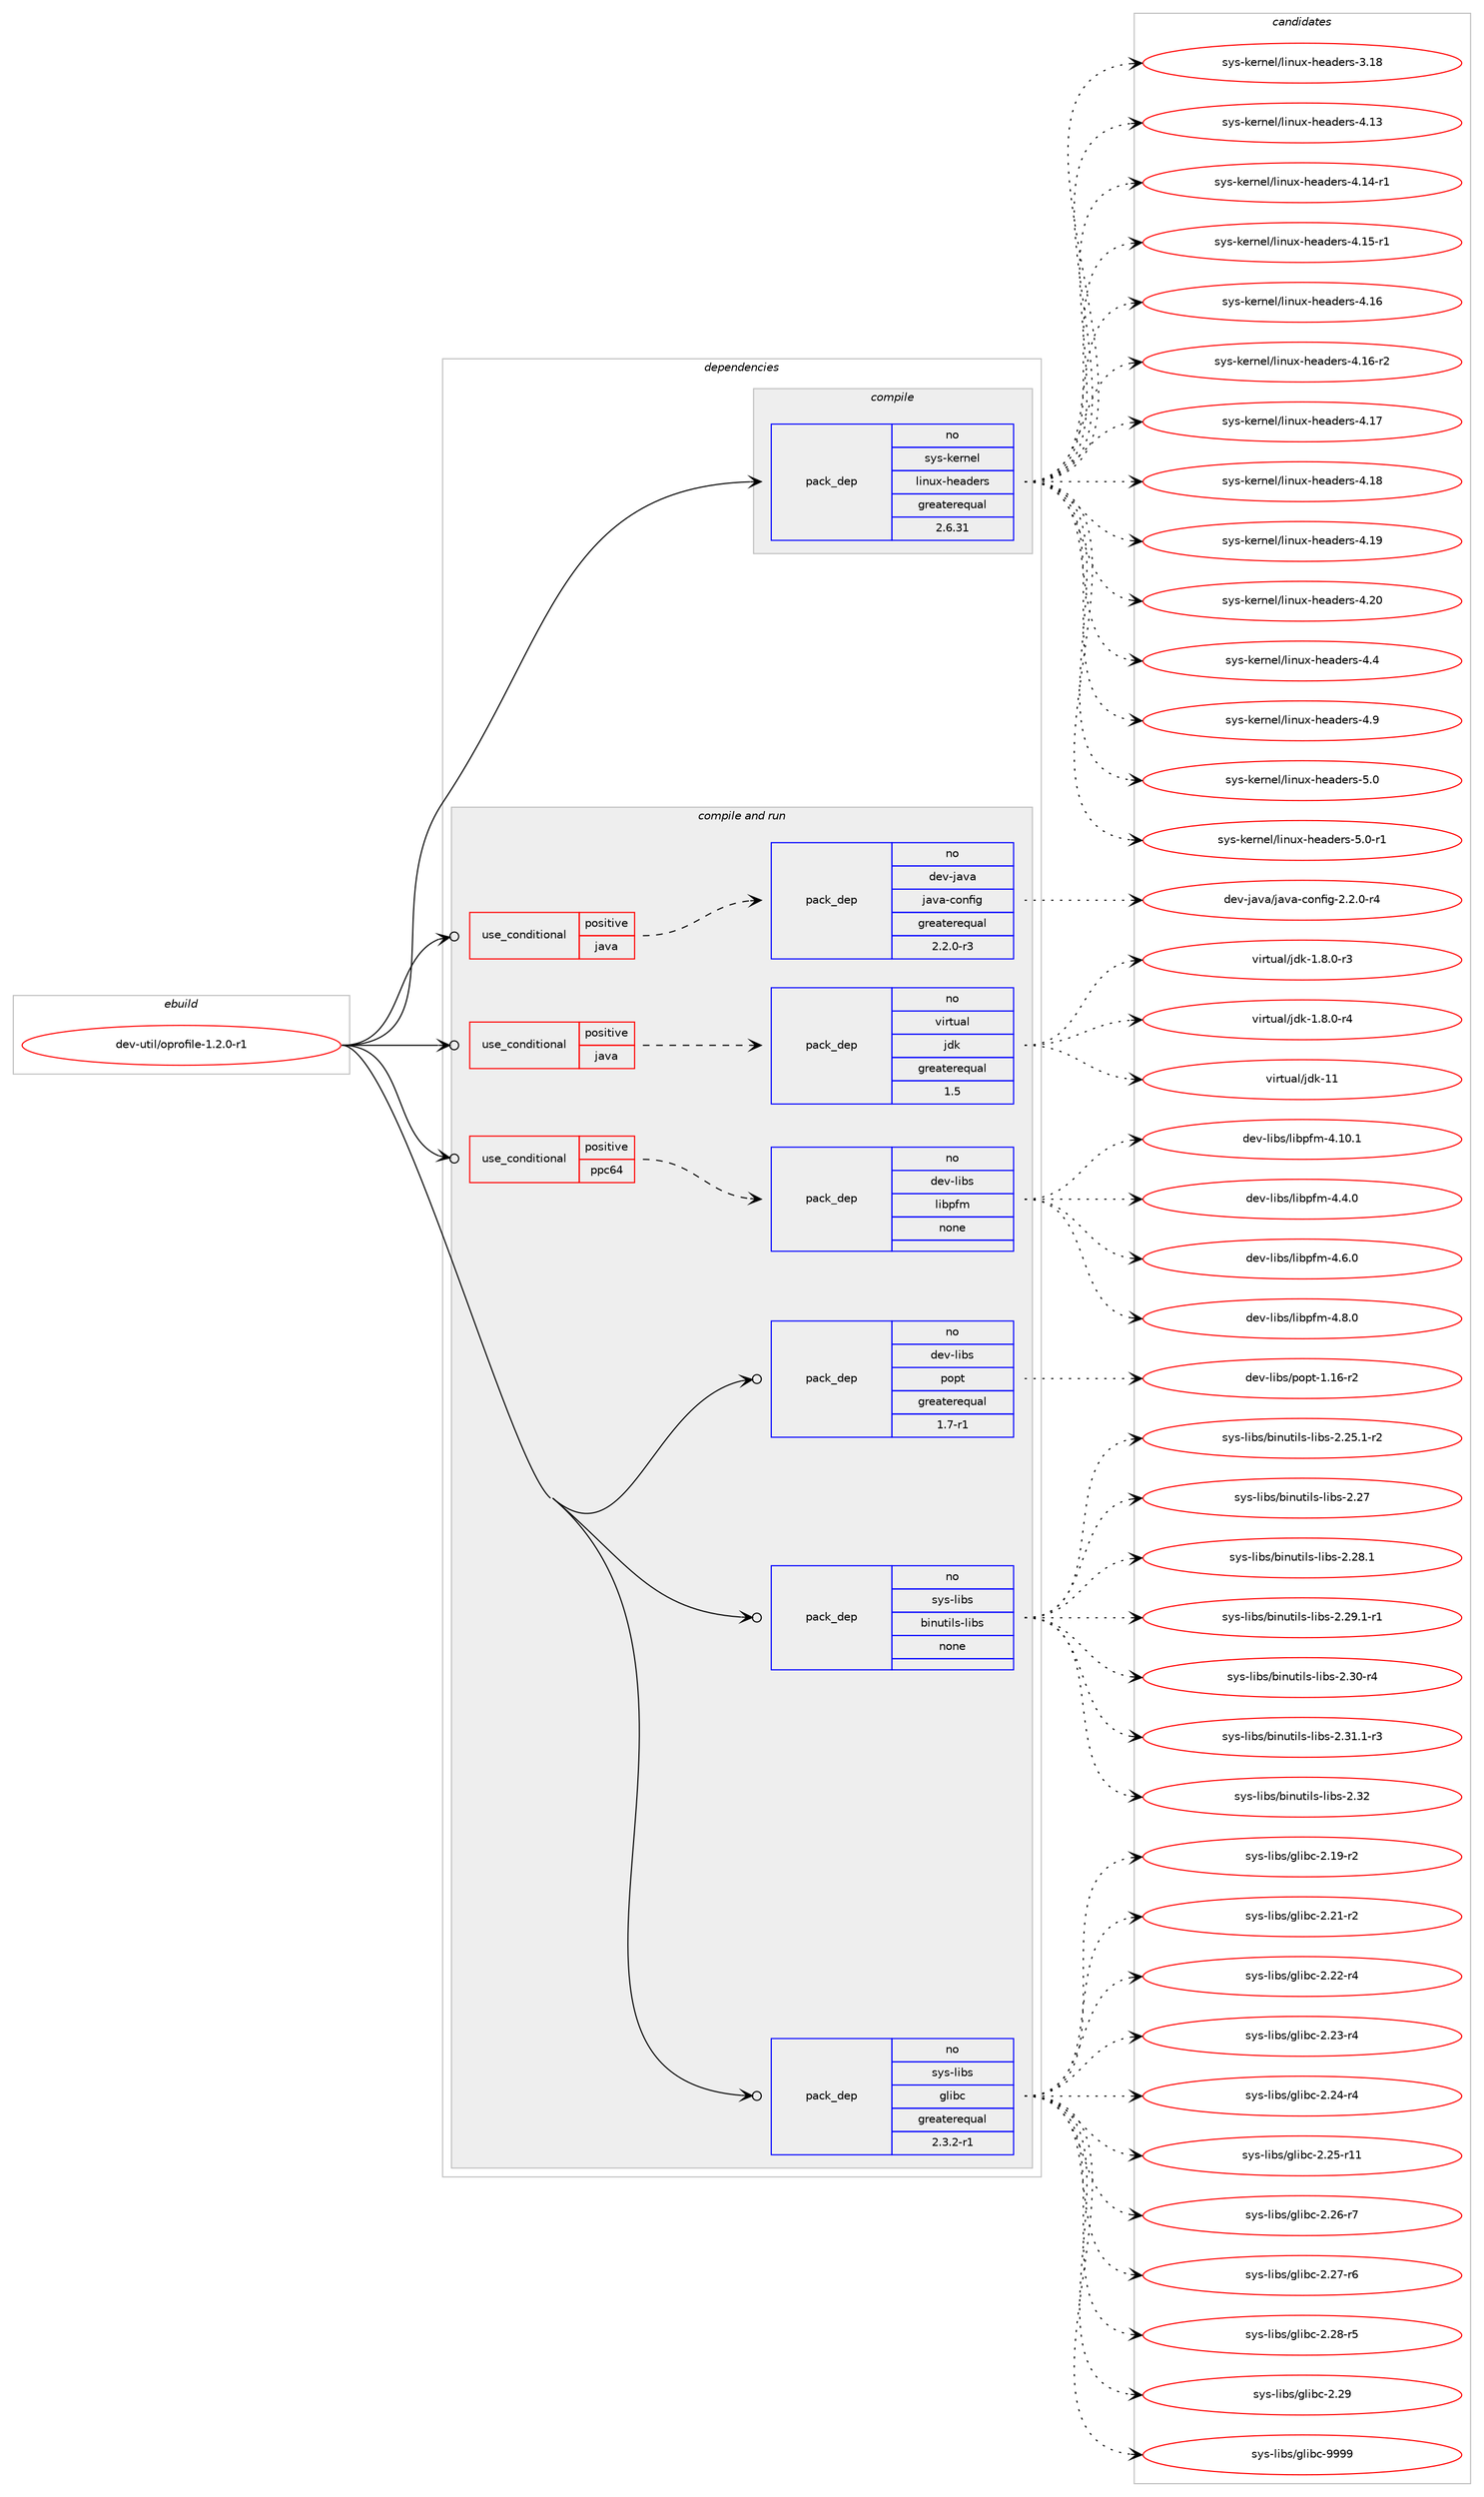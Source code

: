 digraph prolog {

# *************
# Graph options
# *************

newrank=true;
concentrate=true;
compound=true;
graph [rankdir=LR,fontname=Helvetica,fontsize=10,ranksep=1.5];#, ranksep=2.5, nodesep=0.2];
edge  [arrowhead=vee];
node  [fontname=Helvetica,fontsize=10];

# **********
# The ebuild
# **********

subgraph cluster_leftcol {
color=gray;
rank=same;
label=<<i>ebuild</i>>;
id [label="dev-util/oprofile-1.2.0-r1", color=red, width=4, href="../dev-util/oprofile-1.2.0-r1.svg"];
}

# ****************
# The dependencies
# ****************

subgraph cluster_midcol {
color=gray;
label=<<i>dependencies</i>>;
subgraph cluster_compile {
fillcolor="#eeeeee";
style=filled;
label=<<i>compile</i>>;
subgraph pack1099511 {
dependency1548041 [label=<<TABLE BORDER="0" CELLBORDER="1" CELLSPACING="0" CELLPADDING="4" WIDTH="220"><TR><TD ROWSPAN="6" CELLPADDING="30">pack_dep</TD></TR><TR><TD WIDTH="110">no</TD></TR><TR><TD>sys-kernel</TD></TR><TR><TD>linux-headers</TD></TR><TR><TD>greaterequal</TD></TR><TR><TD>2.6.31</TD></TR></TABLE>>, shape=none, color=blue];
}
id:e -> dependency1548041:w [weight=20,style="solid",arrowhead="vee"];
}
subgraph cluster_compileandrun {
fillcolor="#eeeeee";
style=filled;
label=<<i>compile and run</i>>;
subgraph cond424835 {
dependency1548042 [label=<<TABLE BORDER="0" CELLBORDER="1" CELLSPACING="0" CELLPADDING="4"><TR><TD ROWSPAN="3" CELLPADDING="10">use_conditional</TD></TR><TR><TD>positive</TD></TR><TR><TD>java</TD></TR></TABLE>>, shape=none, color=red];
subgraph pack1099512 {
dependency1548043 [label=<<TABLE BORDER="0" CELLBORDER="1" CELLSPACING="0" CELLPADDING="4" WIDTH="220"><TR><TD ROWSPAN="6" CELLPADDING="30">pack_dep</TD></TR><TR><TD WIDTH="110">no</TD></TR><TR><TD>dev-java</TD></TR><TR><TD>java-config</TD></TR><TR><TD>greaterequal</TD></TR><TR><TD>2.2.0-r3</TD></TR></TABLE>>, shape=none, color=blue];
}
dependency1548042:e -> dependency1548043:w [weight=20,style="dashed",arrowhead="vee"];
}
id:e -> dependency1548042:w [weight=20,style="solid",arrowhead="odotvee"];
subgraph cond424836 {
dependency1548044 [label=<<TABLE BORDER="0" CELLBORDER="1" CELLSPACING="0" CELLPADDING="4"><TR><TD ROWSPAN="3" CELLPADDING="10">use_conditional</TD></TR><TR><TD>positive</TD></TR><TR><TD>java</TD></TR></TABLE>>, shape=none, color=red];
subgraph pack1099513 {
dependency1548045 [label=<<TABLE BORDER="0" CELLBORDER="1" CELLSPACING="0" CELLPADDING="4" WIDTH="220"><TR><TD ROWSPAN="6" CELLPADDING="30">pack_dep</TD></TR><TR><TD WIDTH="110">no</TD></TR><TR><TD>virtual</TD></TR><TR><TD>jdk</TD></TR><TR><TD>greaterequal</TD></TR><TR><TD>1.5</TD></TR></TABLE>>, shape=none, color=blue];
}
dependency1548044:e -> dependency1548045:w [weight=20,style="dashed",arrowhead="vee"];
}
id:e -> dependency1548044:w [weight=20,style="solid",arrowhead="odotvee"];
subgraph cond424837 {
dependency1548046 [label=<<TABLE BORDER="0" CELLBORDER="1" CELLSPACING="0" CELLPADDING="4"><TR><TD ROWSPAN="3" CELLPADDING="10">use_conditional</TD></TR><TR><TD>positive</TD></TR><TR><TD>ppc64</TD></TR></TABLE>>, shape=none, color=red];
subgraph pack1099514 {
dependency1548047 [label=<<TABLE BORDER="0" CELLBORDER="1" CELLSPACING="0" CELLPADDING="4" WIDTH="220"><TR><TD ROWSPAN="6" CELLPADDING="30">pack_dep</TD></TR><TR><TD WIDTH="110">no</TD></TR><TR><TD>dev-libs</TD></TR><TR><TD>libpfm</TD></TR><TR><TD>none</TD></TR><TR><TD></TD></TR></TABLE>>, shape=none, color=blue];
}
dependency1548046:e -> dependency1548047:w [weight=20,style="dashed",arrowhead="vee"];
}
id:e -> dependency1548046:w [weight=20,style="solid",arrowhead="odotvee"];
subgraph pack1099515 {
dependency1548048 [label=<<TABLE BORDER="0" CELLBORDER="1" CELLSPACING="0" CELLPADDING="4" WIDTH="220"><TR><TD ROWSPAN="6" CELLPADDING="30">pack_dep</TD></TR><TR><TD WIDTH="110">no</TD></TR><TR><TD>dev-libs</TD></TR><TR><TD>popt</TD></TR><TR><TD>greaterequal</TD></TR><TR><TD>1.7-r1</TD></TR></TABLE>>, shape=none, color=blue];
}
id:e -> dependency1548048:w [weight=20,style="solid",arrowhead="odotvee"];
subgraph pack1099516 {
dependency1548049 [label=<<TABLE BORDER="0" CELLBORDER="1" CELLSPACING="0" CELLPADDING="4" WIDTH="220"><TR><TD ROWSPAN="6" CELLPADDING="30">pack_dep</TD></TR><TR><TD WIDTH="110">no</TD></TR><TR><TD>sys-libs</TD></TR><TR><TD>binutils-libs</TD></TR><TR><TD>none</TD></TR><TR><TD></TD></TR></TABLE>>, shape=none, color=blue];
}
id:e -> dependency1548049:w [weight=20,style="solid",arrowhead="odotvee"];
subgraph pack1099517 {
dependency1548050 [label=<<TABLE BORDER="0" CELLBORDER="1" CELLSPACING="0" CELLPADDING="4" WIDTH="220"><TR><TD ROWSPAN="6" CELLPADDING="30">pack_dep</TD></TR><TR><TD WIDTH="110">no</TD></TR><TR><TD>sys-libs</TD></TR><TR><TD>glibc</TD></TR><TR><TD>greaterequal</TD></TR><TR><TD>2.3.2-r1</TD></TR></TABLE>>, shape=none, color=blue];
}
id:e -> dependency1548050:w [weight=20,style="solid",arrowhead="odotvee"];
}
subgraph cluster_run {
fillcolor="#eeeeee";
style=filled;
label=<<i>run</i>>;
}
}

# **************
# The candidates
# **************

subgraph cluster_choices {
rank=same;
color=gray;
label=<<i>candidates</i>>;

subgraph choice1099511 {
color=black;
nodesep=1;
choice115121115451071011141101011084710810511011712045104101971001011141154551464956 [label="sys-kernel/linux-headers-3.18", color=red, width=4,href="../sys-kernel/linux-headers-3.18.svg"];
choice115121115451071011141101011084710810511011712045104101971001011141154552464951 [label="sys-kernel/linux-headers-4.13", color=red, width=4,href="../sys-kernel/linux-headers-4.13.svg"];
choice1151211154510710111411010110847108105110117120451041019710010111411545524649524511449 [label="sys-kernel/linux-headers-4.14-r1", color=red, width=4,href="../sys-kernel/linux-headers-4.14-r1.svg"];
choice1151211154510710111411010110847108105110117120451041019710010111411545524649534511449 [label="sys-kernel/linux-headers-4.15-r1", color=red, width=4,href="../sys-kernel/linux-headers-4.15-r1.svg"];
choice115121115451071011141101011084710810511011712045104101971001011141154552464954 [label="sys-kernel/linux-headers-4.16", color=red, width=4,href="../sys-kernel/linux-headers-4.16.svg"];
choice1151211154510710111411010110847108105110117120451041019710010111411545524649544511450 [label="sys-kernel/linux-headers-4.16-r2", color=red, width=4,href="../sys-kernel/linux-headers-4.16-r2.svg"];
choice115121115451071011141101011084710810511011712045104101971001011141154552464955 [label="sys-kernel/linux-headers-4.17", color=red, width=4,href="../sys-kernel/linux-headers-4.17.svg"];
choice115121115451071011141101011084710810511011712045104101971001011141154552464956 [label="sys-kernel/linux-headers-4.18", color=red, width=4,href="../sys-kernel/linux-headers-4.18.svg"];
choice115121115451071011141101011084710810511011712045104101971001011141154552464957 [label="sys-kernel/linux-headers-4.19", color=red, width=4,href="../sys-kernel/linux-headers-4.19.svg"];
choice115121115451071011141101011084710810511011712045104101971001011141154552465048 [label="sys-kernel/linux-headers-4.20", color=red, width=4,href="../sys-kernel/linux-headers-4.20.svg"];
choice1151211154510710111411010110847108105110117120451041019710010111411545524652 [label="sys-kernel/linux-headers-4.4", color=red, width=4,href="../sys-kernel/linux-headers-4.4.svg"];
choice1151211154510710111411010110847108105110117120451041019710010111411545524657 [label="sys-kernel/linux-headers-4.9", color=red, width=4,href="../sys-kernel/linux-headers-4.9.svg"];
choice1151211154510710111411010110847108105110117120451041019710010111411545534648 [label="sys-kernel/linux-headers-5.0", color=red, width=4,href="../sys-kernel/linux-headers-5.0.svg"];
choice11512111545107101114110101108471081051101171204510410197100101114115455346484511449 [label="sys-kernel/linux-headers-5.0-r1", color=red, width=4,href="../sys-kernel/linux-headers-5.0-r1.svg"];
dependency1548041:e -> choice115121115451071011141101011084710810511011712045104101971001011141154551464956:w [style=dotted,weight="100"];
dependency1548041:e -> choice115121115451071011141101011084710810511011712045104101971001011141154552464951:w [style=dotted,weight="100"];
dependency1548041:e -> choice1151211154510710111411010110847108105110117120451041019710010111411545524649524511449:w [style=dotted,weight="100"];
dependency1548041:e -> choice1151211154510710111411010110847108105110117120451041019710010111411545524649534511449:w [style=dotted,weight="100"];
dependency1548041:e -> choice115121115451071011141101011084710810511011712045104101971001011141154552464954:w [style=dotted,weight="100"];
dependency1548041:e -> choice1151211154510710111411010110847108105110117120451041019710010111411545524649544511450:w [style=dotted,weight="100"];
dependency1548041:e -> choice115121115451071011141101011084710810511011712045104101971001011141154552464955:w [style=dotted,weight="100"];
dependency1548041:e -> choice115121115451071011141101011084710810511011712045104101971001011141154552464956:w [style=dotted,weight="100"];
dependency1548041:e -> choice115121115451071011141101011084710810511011712045104101971001011141154552464957:w [style=dotted,weight="100"];
dependency1548041:e -> choice115121115451071011141101011084710810511011712045104101971001011141154552465048:w [style=dotted,weight="100"];
dependency1548041:e -> choice1151211154510710111411010110847108105110117120451041019710010111411545524652:w [style=dotted,weight="100"];
dependency1548041:e -> choice1151211154510710111411010110847108105110117120451041019710010111411545524657:w [style=dotted,weight="100"];
dependency1548041:e -> choice1151211154510710111411010110847108105110117120451041019710010111411545534648:w [style=dotted,weight="100"];
dependency1548041:e -> choice11512111545107101114110101108471081051101171204510410197100101114115455346484511449:w [style=dotted,weight="100"];
}
subgraph choice1099512 {
color=black;
nodesep=1;
choice10010111845106971189747106971189745991111101021051034550465046484511452 [label="dev-java/java-config-2.2.0-r4", color=red, width=4,href="../dev-java/java-config-2.2.0-r4.svg"];
dependency1548043:e -> choice10010111845106971189747106971189745991111101021051034550465046484511452:w [style=dotted,weight="100"];
}
subgraph choice1099513 {
color=black;
nodesep=1;
choice11810511411611797108471061001074549465646484511451 [label="virtual/jdk-1.8.0-r3", color=red, width=4,href="../virtual/jdk-1.8.0-r3.svg"];
choice11810511411611797108471061001074549465646484511452 [label="virtual/jdk-1.8.0-r4", color=red, width=4,href="../virtual/jdk-1.8.0-r4.svg"];
choice1181051141161179710847106100107454949 [label="virtual/jdk-11", color=red, width=4,href="../virtual/jdk-11.svg"];
dependency1548045:e -> choice11810511411611797108471061001074549465646484511451:w [style=dotted,weight="100"];
dependency1548045:e -> choice11810511411611797108471061001074549465646484511452:w [style=dotted,weight="100"];
dependency1548045:e -> choice1181051141161179710847106100107454949:w [style=dotted,weight="100"];
}
subgraph choice1099514 {
color=black;
nodesep=1;
choice1001011184510810598115471081059811210210945524649484649 [label="dev-libs/libpfm-4.10.1", color=red, width=4,href="../dev-libs/libpfm-4.10.1.svg"];
choice10010111845108105981154710810598112102109455246524648 [label="dev-libs/libpfm-4.4.0", color=red, width=4,href="../dev-libs/libpfm-4.4.0.svg"];
choice10010111845108105981154710810598112102109455246544648 [label="dev-libs/libpfm-4.6.0", color=red, width=4,href="../dev-libs/libpfm-4.6.0.svg"];
choice10010111845108105981154710810598112102109455246564648 [label="dev-libs/libpfm-4.8.0", color=red, width=4,href="../dev-libs/libpfm-4.8.0.svg"];
dependency1548047:e -> choice1001011184510810598115471081059811210210945524649484649:w [style=dotted,weight="100"];
dependency1548047:e -> choice10010111845108105981154710810598112102109455246524648:w [style=dotted,weight="100"];
dependency1548047:e -> choice10010111845108105981154710810598112102109455246544648:w [style=dotted,weight="100"];
dependency1548047:e -> choice10010111845108105981154710810598112102109455246564648:w [style=dotted,weight="100"];
}
subgraph choice1099515 {
color=black;
nodesep=1;
choice10010111845108105981154711211111211645494649544511450 [label="dev-libs/popt-1.16-r2", color=red, width=4,href="../dev-libs/popt-1.16-r2.svg"];
dependency1548048:e -> choice10010111845108105981154711211111211645494649544511450:w [style=dotted,weight="100"];
}
subgraph choice1099516 {
color=black;
nodesep=1;
choice115121115451081059811547981051101171161051081154510810598115455046505346494511450 [label="sys-libs/binutils-libs-2.25.1-r2", color=red, width=4,href="../sys-libs/binutils-libs-2.25.1-r2.svg"];
choice1151211154510810598115479810511011711610510811545108105981154550465055 [label="sys-libs/binutils-libs-2.27", color=red, width=4,href="../sys-libs/binutils-libs-2.27.svg"];
choice11512111545108105981154798105110117116105108115451081059811545504650564649 [label="sys-libs/binutils-libs-2.28.1", color=red, width=4,href="../sys-libs/binutils-libs-2.28.1.svg"];
choice115121115451081059811547981051101171161051081154510810598115455046505746494511449 [label="sys-libs/binutils-libs-2.29.1-r1", color=red, width=4,href="../sys-libs/binutils-libs-2.29.1-r1.svg"];
choice11512111545108105981154798105110117116105108115451081059811545504651484511452 [label="sys-libs/binutils-libs-2.30-r4", color=red, width=4,href="../sys-libs/binutils-libs-2.30-r4.svg"];
choice115121115451081059811547981051101171161051081154510810598115455046514946494511451 [label="sys-libs/binutils-libs-2.31.1-r3", color=red, width=4,href="../sys-libs/binutils-libs-2.31.1-r3.svg"];
choice1151211154510810598115479810511011711610510811545108105981154550465150 [label="sys-libs/binutils-libs-2.32", color=red, width=4,href="../sys-libs/binutils-libs-2.32.svg"];
dependency1548049:e -> choice115121115451081059811547981051101171161051081154510810598115455046505346494511450:w [style=dotted,weight="100"];
dependency1548049:e -> choice1151211154510810598115479810511011711610510811545108105981154550465055:w [style=dotted,weight="100"];
dependency1548049:e -> choice11512111545108105981154798105110117116105108115451081059811545504650564649:w [style=dotted,weight="100"];
dependency1548049:e -> choice115121115451081059811547981051101171161051081154510810598115455046505746494511449:w [style=dotted,weight="100"];
dependency1548049:e -> choice11512111545108105981154798105110117116105108115451081059811545504651484511452:w [style=dotted,weight="100"];
dependency1548049:e -> choice115121115451081059811547981051101171161051081154510810598115455046514946494511451:w [style=dotted,weight="100"];
dependency1548049:e -> choice1151211154510810598115479810511011711610510811545108105981154550465150:w [style=dotted,weight="100"];
}
subgraph choice1099517 {
color=black;
nodesep=1;
choice115121115451081059811547103108105989945504649574511450 [label="sys-libs/glibc-2.19-r2", color=red, width=4,href="../sys-libs/glibc-2.19-r2.svg"];
choice115121115451081059811547103108105989945504650494511450 [label="sys-libs/glibc-2.21-r2", color=red, width=4,href="../sys-libs/glibc-2.21-r2.svg"];
choice115121115451081059811547103108105989945504650504511452 [label="sys-libs/glibc-2.22-r4", color=red, width=4,href="../sys-libs/glibc-2.22-r4.svg"];
choice115121115451081059811547103108105989945504650514511452 [label="sys-libs/glibc-2.23-r4", color=red, width=4,href="../sys-libs/glibc-2.23-r4.svg"];
choice115121115451081059811547103108105989945504650524511452 [label="sys-libs/glibc-2.24-r4", color=red, width=4,href="../sys-libs/glibc-2.24-r4.svg"];
choice11512111545108105981154710310810598994550465053451144949 [label="sys-libs/glibc-2.25-r11", color=red, width=4,href="../sys-libs/glibc-2.25-r11.svg"];
choice115121115451081059811547103108105989945504650544511455 [label="sys-libs/glibc-2.26-r7", color=red, width=4,href="../sys-libs/glibc-2.26-r7.svg"];
choice115121115451081059811547103108105989945504650554511454 [label="sys-libs/glibc-2.27-r6", color=red, width=4,href="../sys-libs/glibc-2.27-r6.svg"];
choice115121115451081059811547103108105989945504650564511453 [label="sys-libs/glibc-2.28-r5", color=red, width=4,href="../sys-libs/glibc-2.28-r5.svg"];
choice11512111545108105981154710310810598994550465057 [label="sys-libs/glibc-2.29", color=red, width=4,href="../sys-libs/glibc-2.29.svg"];
choice11512111545108105981154710310810598994557575757 [label="sys-libs/glibc-9999", color=red, width=4,href="../sys-libs/glibc-9999.svg"];
dependency1548050:e -> choice115121115451081059811547103108105989945504649574511450:w [style=dotted,weight="100"];
dependency1548050:e -> choice115121115451081059811547103108105989945504650494511450:w [style=dotted,weight="100"];
dependency1548050:e -> choice115121115451081059811547103108105989945504650504511452:w [style=dotted,weight="100"];
dependency1548050:e -> choice115121115451081059811547103108105989945504650514511452:w [style=dotted,weight="100"];
dependency1548050:e -> choice115121115451081059811547103108105989945504650524511452:w [style=dotted,weight="100"];
dependency1548050:e -> choice11512111545108105981154710310810598994550465053451144949:w [style=dotted,weight="100"];
dependency1548050:e -> choice115121115451081059811547103108105989945504650544511455:w [style=dotted,weight="100"];
dependency1548050:e -> choice115121115451081059811547103108105989945504650554511454:w [style=dotted,weight="100"];
dependency1548050:e -> choice115121115451081059811547103108105989945504650564511453:w [style=dotted,weight="100"];
dependency1548050:e -> choice11512111545108105981154710310810598994550465057:w [style=dotted,weight="100"];
dependency1548050:e -> choice11512111545108105981154710310810598994557575757:w [style=dotted,weight="100"];
}
}

}

